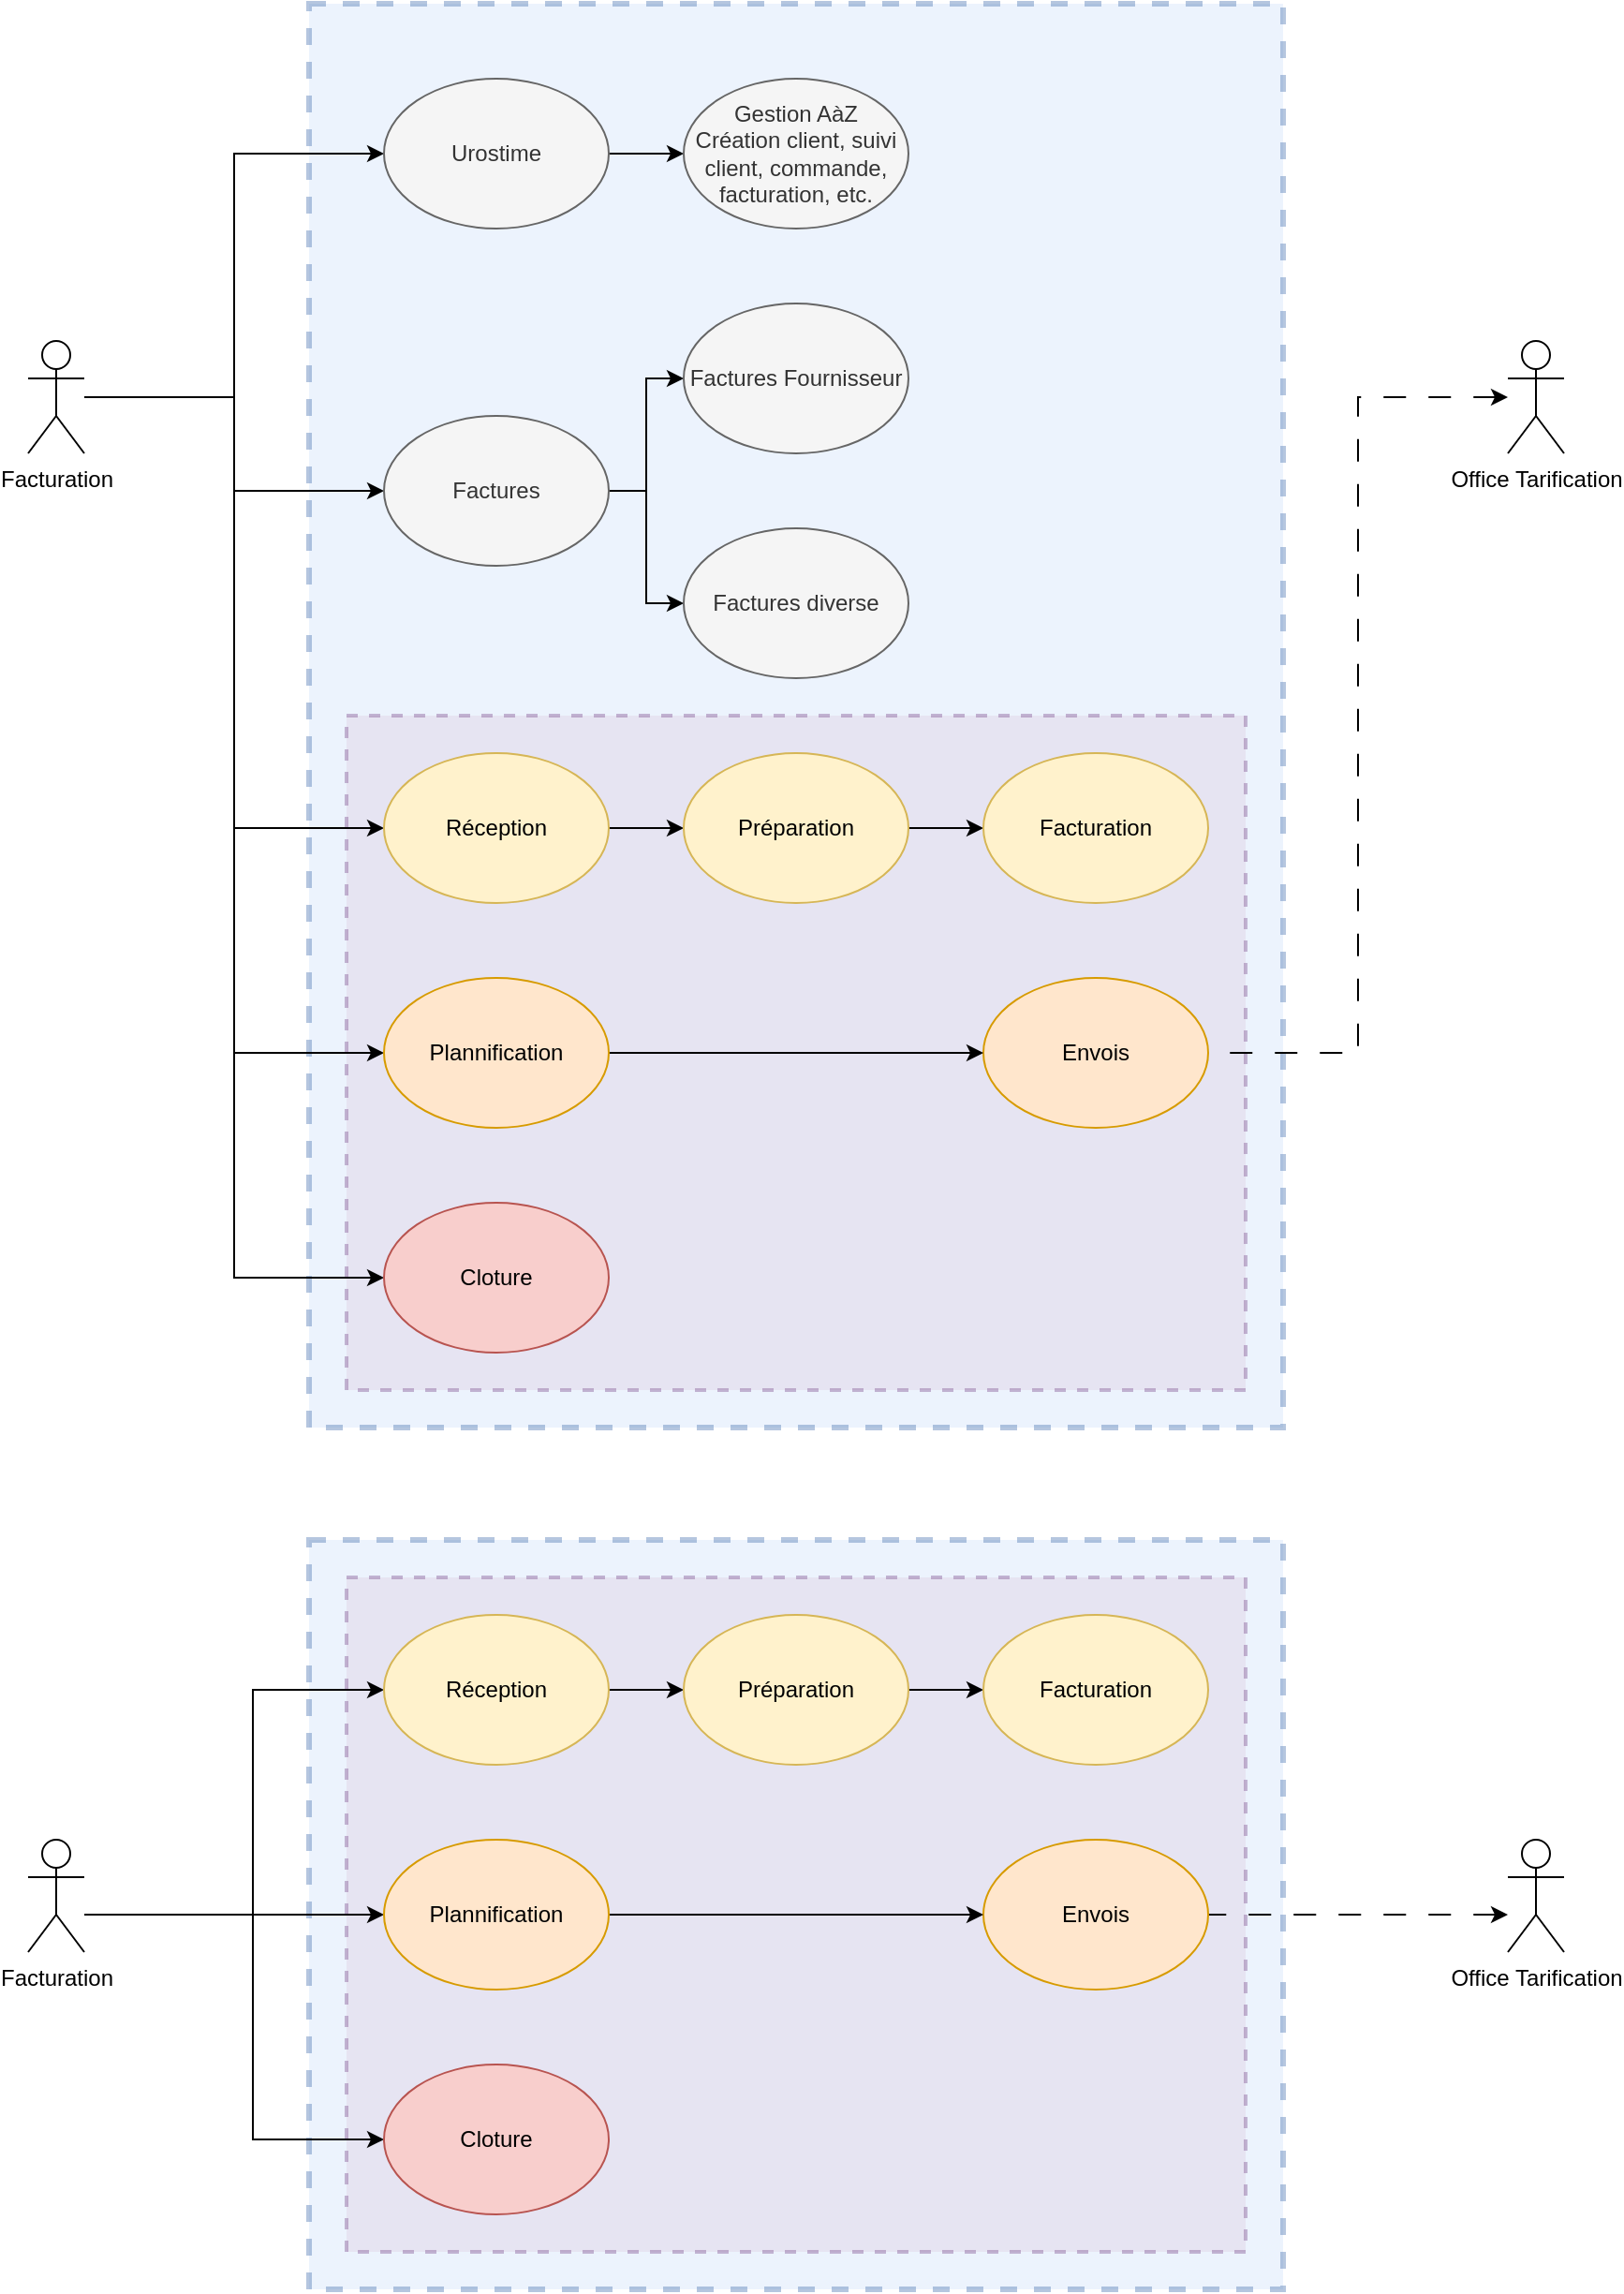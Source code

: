 <mxfile version="22.0.4" type="device">
  <diagram name="Page-1" id="aTz6jPrT5LaD4B4R-I4Q">
    <mxGraphModel dx="2390" dy="2171" grid="1" gridSize="10" guides="1" tooltips="1" connect="1" arrows="1" fold="1" page="1" pageScale="1" pageWidth="827" pageHeight="1169" math="0" shadow="0">
      <root>
        <mxCell id="0" />
        <mxCell id="1" parent="0" />
        <mxCell id="mZ6lGeeB38_P9z8OUEVt-87" value="" style="whiteSpace=wrap;html=1;fillColor=#dae8fc;strokeColor=#6c8ebf;strokeWidth=3;opacity=50;dashed=1;" vertex="1" parent="1">
          <mxGeometry x="120" y="820" width="520" height="400" as="geometry" />
        </mxCell>
        <mxCell id="mZ6lGeeB38_P9z8OUEVt-57" value="" style="whiteSpace=wrap;html=1;fillColor=#dae8fc;strokeColor=#6c8ebf;strokeWidth=3;opacity=50;dashed=1;" vertex="1" parent="1">
          <mxGeometry x="120" width="520" height="760" as="geometry" />
        </mxCell>
        <mxCell id="mZ6lGeeB38_P9z8OUEVt-58" value="" style="whiteSpace=wrap;html=1;fillColor=#e1d5e7;strokeColor=#9673a6;strokeWidth=2;dashed=1;opacity=50;" vertex="1" parent="1">
          <mxGeometry x="140" y="380" width="480" height="360" as="geometry" />
        </mxCell>
        <mxCell id="mZ6lGeeB38_P9z8OUEVt-43" style="edgeStyle=orthogonalEdgeStyle;rounded=0;orthogonalLoop=1;jettySize=auto;html=1;entryX=0;entryY=0.5;entryDx=0;entryDy=0;" edge="1" parent="1" source="mZ6lGeeB38_P9z8OUEVt-23" target="mZ6lGeeB38_P9z8OUEVt-34">
          <mxGeometry relative="1" as="geometry">
            <Array as="points">
              <mxPoint x="80" y="210" />
              <mxPoint x="80" y="260" />
            </Array>
          </mxGeometry>
        </mxCell>
        <mxCell id="mZ6lGeeB38_P9z8OUEVt-44" style="edgeStyle=orthogonalEdgeStyle;rounded=0;orthogonalLoop=1;jettySize=auto;html=1;entryX=0;entryY=0.5;entryDx=0;entryDy=0;" edge="1" parent="1" source="mZ6lGeeB38_P9z8OUEVt-23" target="mZ6lGeeB38_P9z8OUEVt-35">
          <mxGeometry relative="1" as="geometry">
            <Array as="points">
              <mxPoint x="80" y="210" />
              <mxPoint x="80" y="80" />
            </Array>
          </mxGeometry>
        </mxCell>
        <mxCell id="mZ6lGeeB38_P9z8OUEVt-49" style="edgeStyle=orthogonalEdgeStyle;rounded=0;orthogonalLoop=1;jettySize=auto;html=1;entryX=0;entryY=0.5;entryDx=0;entryDy=0;" edge="1" parent="1" source="mZ6lGeeB38_P9z8OUEVt-23" target="mZ6lGeeB38_P9z8OUEVt-27">
          <mxGeometry relative="1" as="geometry">
            <Array as="points">
              <mxPoint x="80" y="210" />
              <mxPoint x="80" y="440" />
            </Array>
          </mxGeometry>
        </mxCell>
        <mxCell id="mZ6lGeeB38_P9z8OUEVt-50" style="edgeStyle=orthogonalEdgeStyle;rounded=0;orthogonalLoop=1;jettySize=auto;html=1;entryX=0;entryY=0.5;entryDx=0;entryDy=0;" edge="1" parent="1" source="mZ6lGeeB38_P9z8OUEVt-23" target="mZ6lGeeB38_P9z8OUEVt-54">
          <mxGeometry relative="1" as="geometry">
            <Array as="points">
              <mxPoint x="80" y="210" />
              <mxPoint x="80" y="560" />
            </Array>
          </mxGeometry>
        </mxCell>
        <mxCell id="mZ6lGeeB38_P9z8OUEVt-51" style="edgeStyle=orthogonalEdgeStyle;rounded=0;orthogonalLoop=1;jettySize=auto;html=1;entryX=0;entryY=0.5;entryDx=0;entryDy=0;" edge="1" parent="1" source="mZ6lGeeB38_P9z8OUEVt-23" target="mZ6lGeeB38_P9z8OUEVt-33">
          <mxGeometry relative="1" as="geometry">
            <Array as="points">
              <mxPoint x="80" y="210" />
              <mxPoint x="80" y="680" />
            </Array>
          </mxGeometry>
        </mxCell>
        <mxCell id="mZ6lGeeB38_P9z8OUEVt-23" value="Facturation" style="shape=umlActor;verticalLabelPosition=bottom;verticalAlign=top;html=1;outlineConnect=0;" vertex="1" parent="1">
          <mxGeometry x="-30" y="180" width="30" height="60" as="geometry" />
        </mxCell>
        <mxCell id="mZ6lGeeB38_P9z8OUEVt-53" style="edgeStyle=orthogonalEdgeStyle;rounded=0;orthogonalLoop=1;jettySize=auto;html=1;entryX=1;entryY=0.5;entryDx=0;entryDy=0;startArrow=classic;startFill=1;endArrow=none;endFill=0;dashed=1;dashPattern=12 12;" edge="1" parent="1" source="mZ6lGeeB38_P9z8OUEVt-24" target="mZ6lGeeB38_P9z8OUEVt-32">
          <mxGeometry relative="1" as="geometry">
            <Array as="points">
              <mxPoint x="680" y="210" />
              <mxPoint x="680" y="560" />
            </Array>
          </mxGeometry>
        </mxCell>
        <mxCell id="mZ6lGeeB38_P9z8OUEVt-24" value="Office Tarification" style="shape=umlActor;verticalLabelPosition=bottom;verticalAlign=top;html=1;outlineConnect=0;" vertex="1" parent="1">
          <mxGeometry x="760" y="180" width="30" height="60" as="geometry" />
        </mxCell>
        <mxCell id="mZ6lGeeB38_P9z8OUEVt-30" style="edgeStyle=orthogonalEdgeStyle;rounded=0;orthogonalLoop=1;jettySize=auto;html=1;entryX=0;entryY=0.5;entryDx=0;entryDy=0;" edge="1" parent="1" source="mZ6lGeeB38_P9z8OUEVt-27" target="mZ6lGeeB38_P9z8OUEVt-28">
          <mxGeometry relative="1" as="geometry" />
        </mxCell>
        <mxCell id="mZ6lGeeB38_P9z8OUEVt-27" value="Réception" style="ellipse;whiteSpace=wrap;html=1;fillColor=#fff2cc;strokeColor=#d6b656;" vertex="1" parent="1">
          <mxGeometry x="160" y="400" width="120" height="80" as="geometry" />
        </mxCell>
        <mxCell id="mZ6lGeeB38_P9z8OUEVt-31" style="edgeStyle=orthogonalEdgeStyle;rounded=0;orthogonalLoop=1;jettySize=auto;html=1;entryX=0;entryY=0.5;entryDx=0;entryDy=0;" edge="1" parent="1" source="mZ6lGeeB38_P9z8OUEVt-28" target="mZ6lGeeB38_P9z8OUEVt-29">
          <mxGeometry relative="1" as="geometry" />
        </mxCell>
        <mxCell id="mZ6lGeeB38_P9z8OUEVt-28" value="Préparation" style="ellipse;whiteSpace=wrap;html=1;fillColor=#fff2cc;strokeColor=#d6b656;" vertex="1" parent="1">
          <mxGeometry x="320" y="400" width="120" height="80" as="geometry" />
        </mxCell>
        <mxCell id="mZ6lGeeB38_P9z8OUEVt-29" value="Facturation" style="ellipse;whiteSpace=wrap;html=1;fillColor=#fff2cc;strokeColor=#d6b656;" vertex="1" parent="1">
          <mxGeometry x="480" y="400" width="120" height="80" as="geometry" />
        </mxCell>
        <mxCell id="mZ6lGeeB38_P9z8OUEVt-32" value="Envois" style="ellipse;whiteSpace=wrap;html=1;fillColor=#ffe6cc;strokeColor=#d79b00;" vertex="1" parent="1">
          <mxGeometry x="480" y="520" width="120" height="80" as="geometry" />
        </mxCell>
        <mxCell id="mZ6lGeeB38_P9z8OUEVt-33" value="Cloture" style="ellipse;whiteSpace=wrap;html=1;fillColor=#f8cecc;strokeColor=#b85450;" vertex="1" parent="1">
          <mxGeometry x="160" y="640" width="120" height="80" as="geometry" />
        </mxCell>
        <mxCell id="mZ6lGeeB38_P9z8OUEVt-38" style="edgeStyle=orthogonalEdgeStyle;rounded=0;orthogonalLoop=1;jettySize=auto;html=1;entryX=0;entryY=0.5;entryDx=0;entryDy=0;" edge="1" parent="1" source="mZ6lGeeB38_P9z8OUEVt-34" target="mZ6lGeeB38_P9z8OUEVt-36">
          <mxGeometry relative="1" as="geometry" />
        </mxCell>
        <mxCell id="mZ6lGeeB38_P9z8OUEVt-40" style="edgeStyle=orthogonalEdgeStyle;rounded=0;orthogonalLoop=1;jettySize=auto;html=1;exitX=1;exitY=0.5;exitDx=0;exitDy=0;entryX=0;entryY=0.5;entryDx=0;entryDy=0;" edge="1" parent="1" source="mZ6lGeeB38_P9z8OUEVt-34" target="mZ6lGeeB38_P9z8OUEVt-37">
          <mxGeometry relative="1" as="geometry" />
        </mxCell>
        <mxCell id="mZ6lGeeB38_P9z8OUEVt-34" value="Factures" style="ellipse;whiteSpace=wrap;html=1;fillColor=#f5f5f5;fontColor=#333333;strokeColor=#666666;" vertex="1" parent="1">
          <mxGeometry x="160" y="220" width="120" height="80" as="geometry" />
        </mxCell>
        <mxCell id="mZ6lGeeB38_P9z8OUEVt-48" style="edgeStyle=orthogonalEdgeStyle;rounded=0;orthogonalLoop=1;jettySize=auto;html=1;entryX=0;entryY=0.5;entryDx=0;entryDy=0;" edge="1" parent="1" source="mZ6lGeeB38_P9z8OUEVt-35" target="mZ6lGeeB38_P9z8OUEVt-47">
          <mxGeometry relative="1" as="geometry" />
        </mxCell>
        <mxCell id="mZ6lGeeB38_P9z8OUEVt-35" value="Urostime" style="ellipse;whiteSpace=wrap;html=1;fillColor=#f5f5f5;fontColor=#333333;strokeColor=#666666;" vertex="1" parent="1">
          <mxGeometry x="160" y="40" width="120" height="80" as="geometry" />
        </mxCell>
        <mxCell id="mZ6lGeeB38_P9z8OUEVt-36" value="Factures diverse" style="ellipse;whiteSpace=wrap;html=1;fillColor=#f5f5f5;fontColor=#333333;strokeColor=#666666;" vertex="1" parent="1">
          <mxGeometry x="320" y="280" width="120" height="80" as="geometry" />
        </mxCell>
        <mxCell id="mZ6lGeeB38_P9z8OUEVt-37" value="Factures Fournisseur" style="ellipse;whiteSpace=wrap;html=1;fillColor=#f5f5f5;fontColor=#333333;strokeColor=#666666;" vertex="1" parent="1">
          <mxGeometry x="320" y="160" width="120" height="80" as="geometry" />
        </mxCell>
        <mxCell id="mZ6lGeeB38_P9z8OUEVt-47" value="&lt;div&gt;Gestion AàZ&lt;/div&gt;&lt;div&gt;Création client, suivi client, commande, facturation, etc.&lt;br&gt;&lt;/div&gt;" style="ellipse;whiteSpace=wrap;html=1;fillColor=#f5f5f5;fontColor=#333333;strokeColor=#666666;" vertex="1" parent="1">
          <mxGeometry x="320" y="40" width="120" height="80" as="geometry" />
        </mxCell>
        <mxCell id="mZ6lGeeB38_P9z8OUEVt-55" style="edgeStyle=orthogonalEdgeStyle;rounded=0;orthogonalLoop=1;jettySize=auto;html=1;entryX=0;entryY=0.5;entryDx=0;entryDy=0;" edge="1" parent="1" source="mZ6lGeeB38_P9z8OUEVt-54" target="mZ6lGeeB38_P9z8OUEVt-32">
          <mxGeometry relative="1" as="geometry" />
        </mxCell>
        <mxCell id="mZ6lGeeB38_P9z8OUEVt-54" value="Plannification" style="ellipse;whiteSpace=wrap;html=1;fillColor=#ffe6cc;strokeColor=#d79b00;" vertex="1" parent="1">
          <mxGeometry x="160" y="520" width="120" height="80" as="geometry" />
        </mxCell>
        <mxCell id="mZ6lGeeB38_P9z8OUEVt-60" value="" style="whiteSpace=wrap;html=1;fillColor=#e1d5e7;strokeColor=#9673a6;strokeWidth=2;dashed=1;opacity=50;" vertex="1" parent="1">
          <mxGeometry x="140" y="840" width="480" height="360" as="geometry" />
        </mxCell>
        <mxCell id="mZ6lGeeB38_P9z8OUEVt-63" style="edgeStyle=orthogonalEdgeStyle;rounded=0;orthogonalLoop=1;jettySize=auto;html=1;entryX=0;entryY=0.5;entryDx=0;entryDy=0;" edge="1" parent="1" source="mZ6lGeeB38_P9z8OUEVt-66" target="mZ6lGeeB38_P9z8OUEVt-70">
          <mxGeometry relative="1" as="geometry">
            <Array as="points">
              <mxPoint x="90" y="1020" />
              <mxPoint x="90" y="900" />
            </Array>
          </mxGeometry>
        </mxCell>
        <mxCell id="mZ6lGeeB38_P9z8OUEVt-64" style="edgeStyle=orthogonalEdgeStyle;rounded=0;orthogonalLoop=1;jettySize=auto;html=1;entryX=0;entryY=0.5;entryDx=0;entryDy=0;" edge="1" parent="1" source="mZ6lGeeB38_P9z8OUEVt-66" target="mZ6lGeeB38_P9z8OUEVt-85">
          <mxGeometry relative="1" as="geometry">
            <Array as="points">
              <mxPoint x="70" y="1020" />
              <mxPoint x="70" y="1020" />
            </Array>
          </mxGeometry>
        </mxCell>
        <mxCell id="mZ6lGeeB38_P9z8OUEVt-65" style="edgeStyle=orthogonalEdgeStyle;rounded=0;orthogonalLoop=1;jettySize=auto;html=1;entryX=0;entryY=0.5;entryDx=0;entryDy=0;" edge="1" parent="1" source="mZ6lGeeB38_P9z8OUEVt-66" target="mZ6lGeeB38_P9z8OUEVt-75">
          <mxGeometry relative="1" as="geometry">
            <Array as="points">
              <mxPoint x="90" y="1020" />
              <mxPoint x="90" y="1140" />
            </Array>
          </mxGeometry>
        </mxCell>
        <mxCell id="mZ6lGeeB38_P9z8OUEVt-66" value="Facturation" style="shape=umlActor;verticalLabelPosition=bottom;verticalAlign=top;html=1;outlineConnect=0;" vertex="1" parent="1">
          <mxGeometry x="-30" y="980" width="30" height="60" as="geometry" />
        </mxCell>
        <mxCell id="mZ6lGeeB38_P9z8OUEVt-67" style="edgeStyle=orthogonalEdgeStyle;rounded=0;orthogonalLoop=1;jettySize=auto;html=1;entryX=1;entryY=0.5;entryDx=0;entryDy=0;startArrow=classic;startFill=1;endArrow=none;endFill=0;dashed=1;dashPattern=12 12;" edge="1" parent="1" source="mZ6lGeeB38_P9z8OUEVt-68" target="mZ6lGeeB38_P9z8OUEVt-74">
          <mxGeometry relative="1" as="geometry">
            <Array as="points">
              <mxPoint x="730" y="1020" />
              <mxPoint x="730" y="1020" />
            </Array>
          </mxGeometry>
        </mxCell>
        <mxCell id="mZ6lGeeB38_P9z8OUEVt-68" value="Office Tarification" style="shape=umlActor;verticalLabelPosition=bottom;verticalAlign=top;html=1;outlineConnect=0;" vertex="1" parent="1">
          <mxGeometry x="760" y="980" width="30" height="60" as="geometry" />
        </mxCell>
        <mxCell id="mZ6lGeeB38_P9z8OUEVt-69" style="edgeStyle=orthogonalEdgeStyle;rounded=0;orthogonalLoop=1;jettySize=auto;html=1;entryX=0;entryY=0.5;entryDx=0;entryDy=0;" edge="1" parent="1" source="mZ6lGeeB38_P9z8OUEVt-70" target="mZ6lGeeB38_P9z8OUEVt-72">
          <mxGeometry relative="1" as="geometry" />
        </mxCell>
        <mxCell id="mZ6lGeeB38_P9z8OUEVt-70" value="Réception" style="ellipse;whiteSpace=wrap;html=1;fillColor=#fff2cc;strokeColor=#d6b656;" vertex="1" parent="1">
          <mxGeometry x="160" y="860" width="120" height="80" as="geometry" />
        </mxCell>
        <mxCell id="mZ6lGeeB38_P9z8OUEVt-71" style="edgeStyle=orthogonalEdgeStyle;rounded=0;orthogonalLoop=1;jettySize=auto;html=1;entryX=0;entryY=0.5;entryDx=0;entryDy=0;" edge="1" parent="1" source="mZ6lGeeB38_P9z8OUEVt-72" target="mZ6lGeeB38_P9z8OUEVt-73">
          <mxGeometry relative="1" as="geometry" />
        </mxCell>
        <mxCell id="mZ6lGeeB38_P9z8OUEVt-72" value="Préparation" style="ellipse;whiteSpace=wrap;html=1;fillColor=#fff2cc;strokeColor=#d6b656;" vertex="1" parent="1">
          <mxGeometry x="320" y="860" width="120" height="80" as="geometry" />
        </mxCell>
        <mxCell id="mZ6lGeeB38_P9z8OUEVt-73" value="Facturation" style="ellipse;whiteSpace=wrap;html=1;fillColor=#fff2cc;strokeColor=#d6b656;" vertex="1" parent="1">
          <mxGeometry x="480" y="860" width="120" height="80" as="geometry" />
        </mxCell>
        <mxCell id="mZ6lGeeB38_P9z8OUEVt-74" value="Envois" style="ellipse;whiteSpace=wrap;html=1;fillColor=#ffe6cc;strokeColor=#d79b00;" vertex="1" parent="1">
          <mxGeometry x="480" y="980" width="120" height="80" as="geometry" />
        </mxCell>
        <mxCell id="mZ6lGeeB38_P9z8OUEVt-75" value="Cloture" style="ellipse;whiteSpace=wrap;html=1;fillColor=#f8cecc;strokeColor=#b85450;" vertex="1" parent="1">
          <mxGeometry x="160" y="1100" width="120" height="80" as="geometry" />
        </mxCell>
        <mxCell id="mZ6lGeeB38_P9z8OUEVt-84" style="edgeStyle=orthogonalEdgeStyle;rounded=0;orthogonalLoop=1;jettySize=auto;html=1;entryX=0;entryY=0.5;entryDx=0;entryDy=0;" edge="1" parent="1" source="mZ6lGeeB38_P9z8OUEVt-85" target="mZ6lGeeB38_P9z8OUEVt-74">
          <mxGeometry relative="1" as="geometry" />
        </mxCell>
        <mxCell id="mZ6lGeeB38_P9z8OUEVt-85" value="Plannification" style="ellipse;whiteSpace=wrap;html=1;fillColor=#ffe6cc;strokeColor=#d79b00;" vertex="1" parent="1">
          <mxGeometry x="160" y="980" width="120" height="80" as="geometry" />
        </mxCell>
      </root>
    </mxGraphModel>
  </diagram>
</mxfile>
